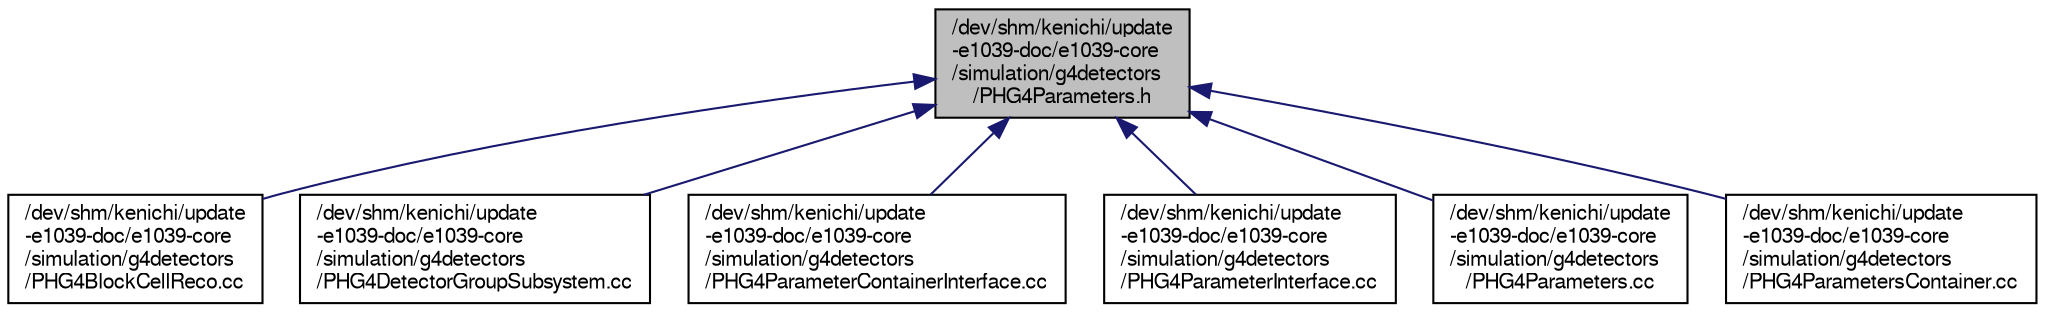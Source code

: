 digraph "/dev/shm/kenichi/update-e1039-doc/e1039-core/simulation/g4detectors/PHG4Parameters.h"
{
  bgcolor="transparent";
  edge [fontname="FreeSans",fontsize="10",labelfontname="FreeSans",labelfontsize="10"];
  node [fontname="FreeSans",fontsize="10",shape=record];
  Node1 [label="/dev/shm/kenichi/update\l-e1039-doc/e1039-core\l/simulation/g4detectors\l/PHG4Parameters.h",height=0.2,width=0.4,color="black", fillcolor="grey75", style="filled" fontcolor="black"];
  Node1 -> Node2 [dir="back",color="midnightblue",fontsize="10",style="solid",fontname="FreeSans"];
  Node2 [label="/dev/shm/kenichi/update\l-e1039-doc/e1039-core\l/simulation/g4detectors\l/PHG4BlockCellReco.cc",height=0.2,width=0.4,color="black",URL="$dc/d32/PHG4BlockCellReco_8cc.html"];
  Node1 -> Node3 [dir="back",color="midnightblue",fontsize="10",style="solid",fontname="FreeSans"];
  Node3 [label="/dev/shm/kenichi/update\l-e1039-doc/e1039-core\l/simulation/g4detectors\l/PHG4DetectorGroupSubsystem.cc",height=0.2,width=0.4,color="black",URL="$d2/d8a/PHG4DetectorGroupSubsystem_8cc.html"];
  Node1 -> Node4 [dir="back",color="midnightblue",fontsize="10",style="solid",fontname="FreeSans"];
  Node4 [label="/dev/shm/kenichi/update\l-e1039-doc/e1039-core\l/simulation/g4detectors\l/PHG4ParameterContainerInterface.cc",height=0.2,width=0.4,color="black",URL="$d0/d30/PHG4ParameterContainerInterface_8cc.html"];
  Node1 -> Node5 [dir="back",color="midnightblue",fontsize="10",style="solid",fontname="FreeSans"];
  Node5 [label="/dev/shm/kenichi/update\l-e1039-doc/e1039-core\l/simulation/g4detectors\l/PHG4ParameterInterface.cc",height=0.2,width=0.4,color="black",URL="$dd/ddf/PHG4ParameterInterface_8cc.html"];
  Node1 -> Node6 [dir="back",color="midnightblue",fontsize="10",style="solid",fontname="FreeSans"];
  Node6 [label="/dev/shm/kenichi/update\l-e1039-doc/e1039-core\l/simulation/g4detectors\l/PHG4Parameters.cc",height=0.2,width=0.4,color="black",URL="$db/dab/PHG4Parameters_8cc.html"];
  Node1 -> Node7 [dir="back",color="midnightblue",fontsize="10",style="solid",fontname="FreeSans"];
  Node7 [label="/dev/shm/kenichi/update\l-e1039-doc/e1039-core\l/simulation/g4detectors\l/PHG4ParametersContainer.cc",height=0.2,width=0.4,color="black",URL="$d3/db2/PHG4ParametersContainer_8cc.html"];
}
